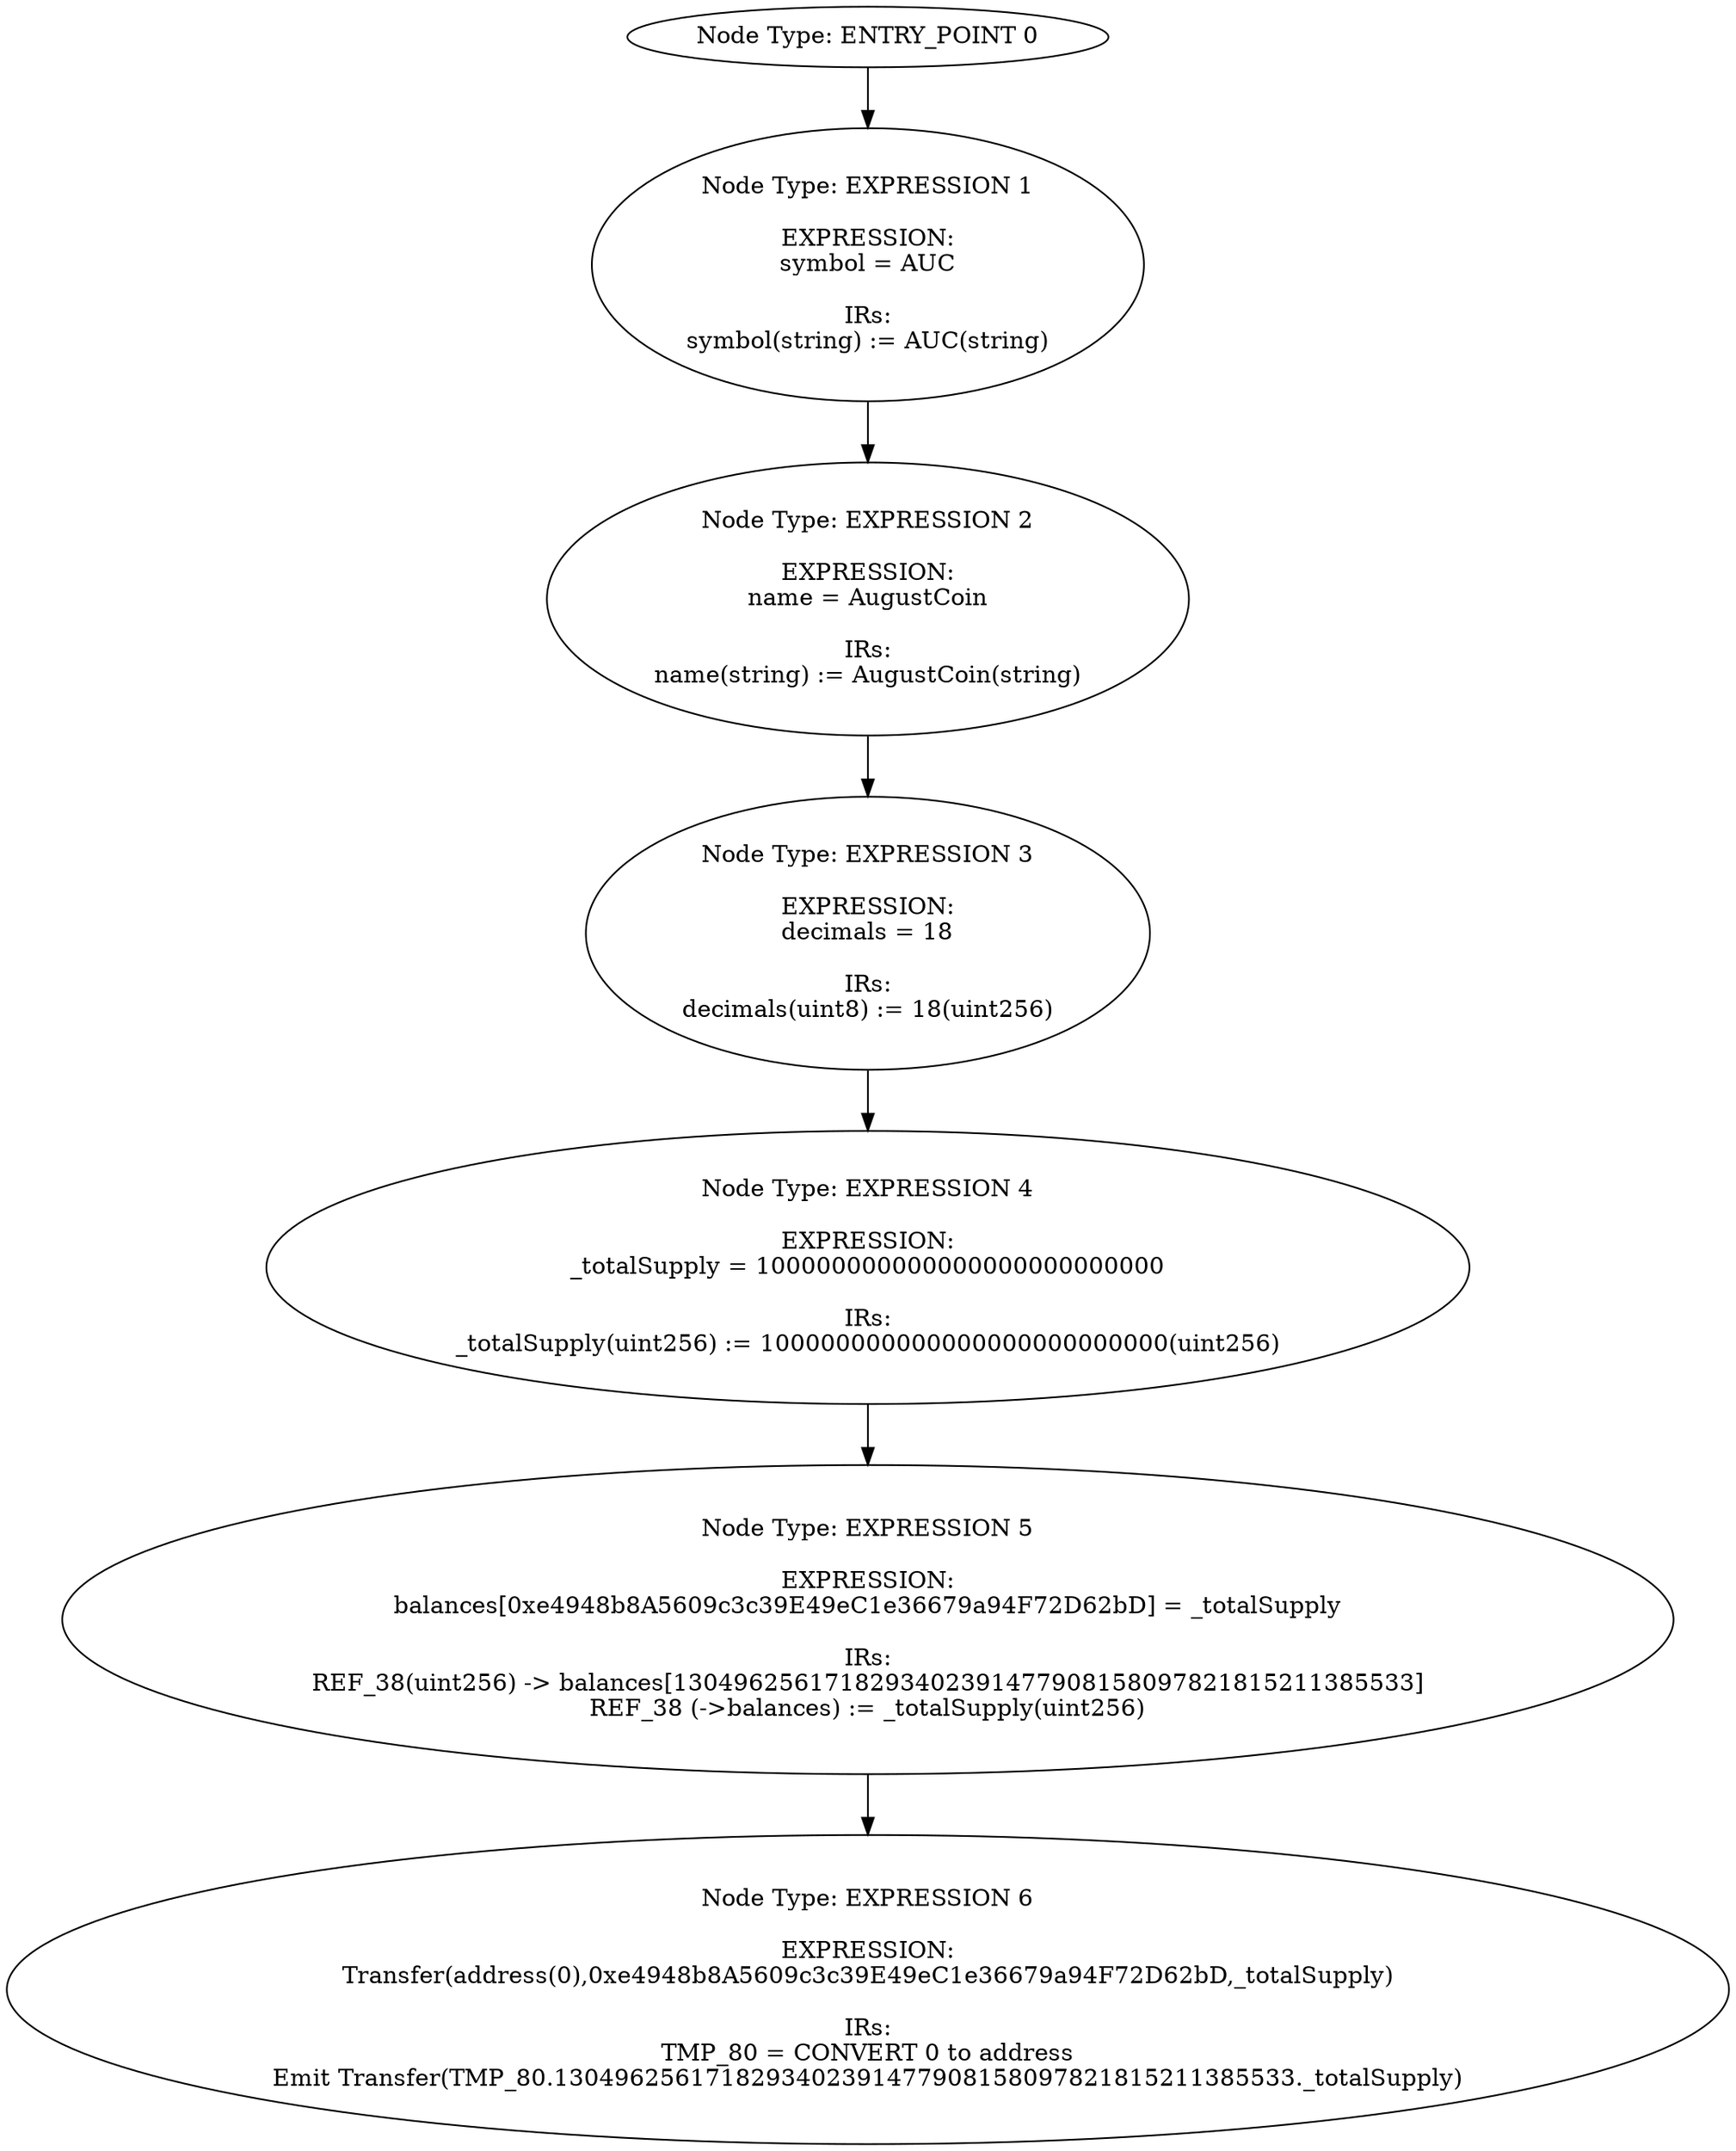 digraph{
0[label="Node Type: ENTRY_POINT 0
"];
0->1;
1[label="Node Type: EXPRESSION 1

EXPRESSION:
symbol = AUC

IRs:
symbol(string) := AUC(string)"];
1->2;
2[label="Node Type: EXPRESSION 2

EXPRESSION:
name = AugustCoin

IRs:
name(string) := AugustCoin(string)"];
2->3;
3[label="Node Type: EXPRESSION 3

EXPRESSION:
decimals = 18

IRs:
decimals(uint8) := 18(uint256)"];
3->4;
4[label="Node Type: EXPRESSION 4

EXPRESSION:
_totalSupply = 100000000000000000000000000

IRs:
_totalSupply(uint256) := 100000000000000000000000000(uint256)"];
4->5;
5[label="Node Type: EXPRESSION 5

EXPRESSION:
balances[0xe4948b8A5609c3c39E49eC1e36679a94F72D62bD] = _totalSupply

IRs:
REF_38(uint256) -> balances[1304962561718293402391477908158097821815211385533]
REF_38 (->balances) := _totalSupply(uint256)"];
5->6;
6[label="Node Type: EXPRESSION 6

EXPRESSION:
Transfer(address(0),0xe4948b8A5609c3c39E49eC1e36679a94F72D62bD,_totalSupply)

IRs:
TMP_80 = CONVERT 0 to address
Emit Transfer(TMP_80.1304962561718293402391477908158097821815211385533._totalSupply)"];
}
